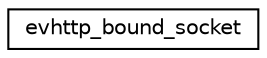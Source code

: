 digraph G
{
  edge [fontname="Helvetica",fontsize="10",labelfontname="Helvetica",labelfontsize="10"];
  node [fontname="Helvetica",fontsize="10",shape=record];
  rankdir="LR";
  Node1 [label="evhttp_bound_socket",height=0.2,width=0.4,color="black", fillcolor="white", style="filled",URL="$structevhttp__bound__socket.html"];
}
